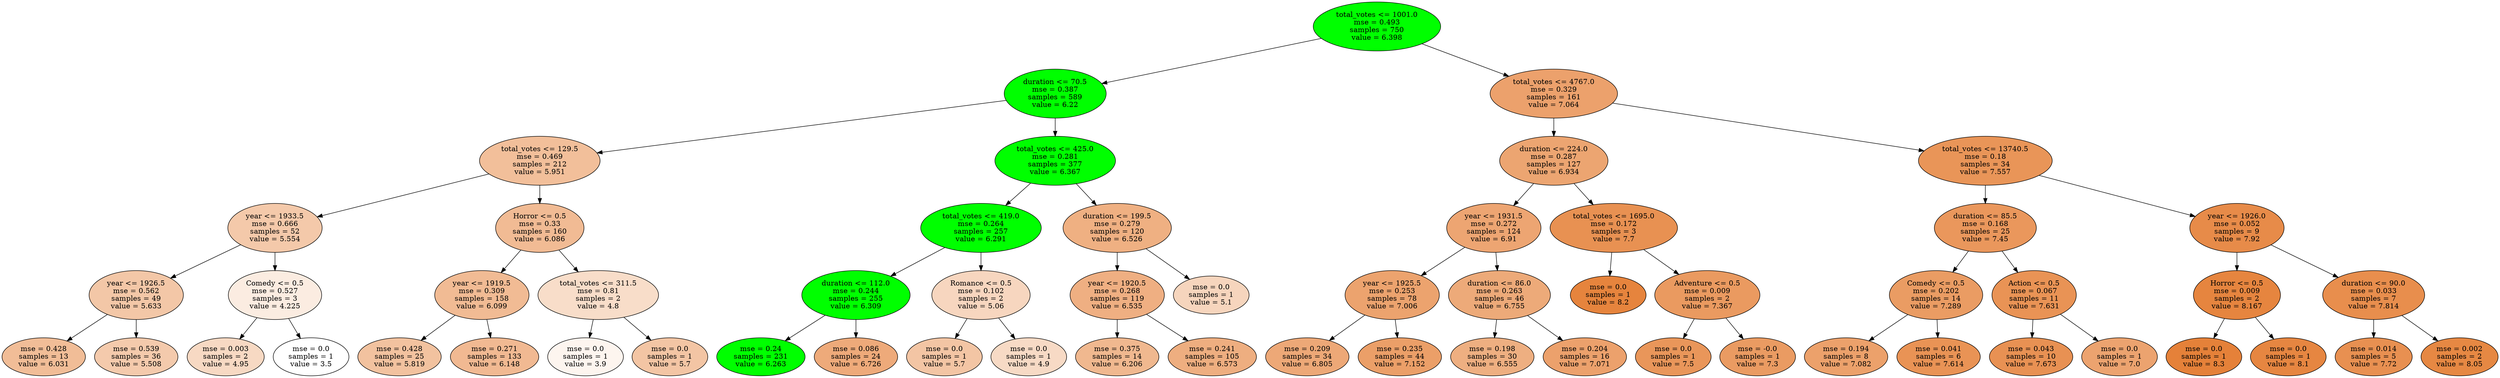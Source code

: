 digraph {
	0 [label="total_votes <= 1001.0\nmse = 0.493\nsamples = 750\nvalue = 6.398" fillcolor=green style=filled]
	1 [label="duration <= 70.5\nmse = 0.387\nsamples = 589\nvalue = 6.22" fillcolor=green style=filled]
	2 [label="total_votes <= 129.5\nmse = 0.469\nsamples = 212\nvalue = 5.951" fillcolor="#f2bf9a" style=filled]
	3 [label="year <= 1933.5\nmse = 0.666\nsamples = 52\nvalue = 5.554" fillcolor="#f4c9aa" style=filled]
	4 [label="year <= 1926.5\nmse = 0.562\nsamples = 49\nvalue = 5.633" fillcolor="#f3c7a7" style=filled]
	5 [label="mse = 0.428\nsamples = 13\nvalue = 6.031" fillcolor="#f1bd97" style=filled]
	6 [label="mse = 0.539\nsamples = 36\nvalue = 5.508" fillcolor="#f4caac" style=filled]
	7 [label="Comedy <= 0.5\nmse = 0.527\nsamples = 3\nvalue = 4.225" fillcolor="#fbece1" style=filled]
	8 [label="mse = 0.003\nsamples = 2\nvalue = 4.95" fillcolor="#f7d9c3" style=filled]
	9 [label="mse = 0.0\nsamples = 1\nvalue = 3.5" fillcolor="#ffffff" style=filled]
	10 [label="Horror <= 0.5\nmse = 0.33\nsamples = 160\nvalue = 6.086" fillcolor="#f1bb94" style=filled]
	11 [label="year <= 1919.5\nmse = 0.309\nsamples = 158\nvalue = 6.099" fillcolor="#f1bb94" style=filled]
	12 [label="mse = 0.428\nsamples = 25\nvalue = 5.819" fillcolor="#f2c29f" style=filled]
	13 [label="mse = 0.271\nsamples = 133\nvalue = 6.148" fillcolor="#f1b992" style=filled]
	14 [label="total_votes <= 311.5\nmse = 0.81\nsamples = 2\nvalue = 4.8" fillcolor="#f8ddc9" style=filled]
	15 [label="mse = 0.0\nsamples = 1\nvalue = 3.9" fillcolor="#fdf5ef" style=filled]
	16 [label="mse = 0.0\nsamples = 1\nvalue = 5.7" fillcolor="#f3c5a4" style=filled]
	17 [label="total_votes <= 425.0\nmse = 0.281\nsamples = 377\nvalue = 6.367" fillcolor=green style=filled]
	18 [label="total_votes <= 419.0\nmse = 0.264\nsamples = 257\nvalue = 6.291" fillcolor=green style=filled]
	19 [label="duration <= 112.0\nmse = 0.244\nsamples = 255\nvalue = 6.309" fillcolor=green style=filled]
	20 [label="mse = 0.24\nsamples = 231\nvalue = 6.263" fillcolor=green style=filled]
	21 [label="mse = 0.086\nsamples = 24\nvalue = 6.726" fillcolor="#eeaa7a" style=filled]
	22 [label="Romance <= 0.5\nmse = 0.102\nsamples = 2\nvalue = 5.06" fillcolor="#f7d6bf" style=filled]
	23 [label="mse = 0.0\nsamples = 1\nvalue = 5.7" fillcolor="#f3c5a4" style=filled]
	24 [label="mse = 0.0\nsamples = 1\nvalue = 4.9" fillcolor="#f7dac5" style=filled]
	25 [label="duration <= 199.5\nmse = 0.279\nsamples = 120\nvalue = 6.526" fillcolor="#efb082" style=filled]
	26 [label="year <= 1920.5\nmse = 0.268\nsamples = 119\nvalue = 6.535" fillcolor="#efaf82" style=filled]
	27 [label="mse = 0.375\nsamples = 14\nvalue = 6.206" fillcolor="#f0b88f" style=filled]
	28 [label="mse = 0.241\nsamples = 105\nvalue = 6.573" fillcolor="#eeae80" style=filled]
	29 [label="mse = 0.0\nsamples = 1\nvalue = 5.1" fillcolor="#f6d5bd" style=filled]
	30 [label="total_votes <= 4767.0\nmse = 0.329\nsamples = 161\nvalue = 7.064" fillcolor="#eca16c" style=filled]
	31 [label="duration <= 224.0\nmse = 0.287\nsamples = 127\nvalue = 6.934" fillcolor="#eca571" style=filled]
	32 [label="year <= 1931.5\nmse = 0.272\nsamples = 124\nvalue = 6.91" fillcolor="#eda572" style=filled]
	33 [label="year <= 1925.5\nmse = 0.253\nsamples = 78\nvalue = 7.006" fillcolor="#eca36e" style=filled]
	34 [label="mse = 0.209\nsamples = 34\nvalue = 6.805" fillcolor="#eda877" style=filled]
	35 [label="mse = 0.235\nsamples = 44\nvalue = 7.152" fillcolor="#eb9f68" style=filled]
	36 [label="duration <= 86.0\nmse = 0.263\nsamples = 46\nvalue = 6.755" fillcolor="#edaa79" style=filled]
	37 [label="mse = 0.198\nsamples = 30\nvalue = 6.555" fillcolor="#eeaf81" style=filled]
	38 [label="mse = 0.204\nsamples = 16\nvalue = 7.071" fillcolor="#eca16c" style=filled]
	39 [label="total_votes <= 1695.0\nmse = 0.172\nsamples = 3\nvalue = 7.7" fillcolor="#e89152" style=filled]
	40 [label="mse = 0.0\nsamples = 1\nvalue = 8.2" fillcolor="#e6843d" style=filled]
	41 [label="Adventure <= 0.5\nmse = 0.009\nsamples = 2\nvalue = 7.367" fillcolor="#ea9a60" style=filled]
	42 [label="mse = 0.0\nsamples = 1\nvalue = 7.5" fillcolor="#e9965a" style=filled]
	43 [label="mse = -0.0\nsamples = 1\nvalue = 7.3" fillcolor="#ea9b62" style=filled]
	44 [label="total_votes <= 13740.5\nmse = 0.18\nsamples = 34\nvalue = 7.557" fillcolor="#e99558" style=filled]
	45 [label="duration <= 85.5\nmse = 0.168\nsamples = 25\nvalue = 7.45" fillcolor="#ea975c" style=filled]
	46 [label="Comedy <= 0.5\nmse = 0.202\nsamples = 14\nvalue = 7.289" fillcolor="#ea9c63" style=filled]
	47 [label="mse = 0.194\nsamples = 8\nvalue = 7.082" fillcolor="#eca16b" style=filled]
	48 [label="mse = 0.041\nsamples = 6\nvalue = 7.614" fillcolor="#e99355" style=filled]
	49 [label="Action <= 0.5\nmse = 0.067\nsamples = 11\nvalue = 7.631" fillcolor="#e99355" style=filled]
	50 [label="mse = 0.043\nsamples = 10\nvalue = 7.673" fillcolor="#e89153" style=filled]
	51 [label="mse = 0.0\nsamples = 1\nvalue = 7.0" fillcolor="#eca36f" style=filled]
	52 [label="year <= 1926.0\nmse = 0.052\nsamples = 9\nvalue = 7.92" fillcolor="#e78b49" style=filled]
	53 [label="Horror <= 0.5\nmse = 0.009\nsamples = 2\nvalue = 8.167" fillcolor="#e6853f" style=filled]
	54 [label="mse = 0.0\nsamples = 1\nvalue = 8.3" fillcolor="#e58139" style=filled]
	55 [label="mse = 0.0\nsamples = 1\nvalue = 8.1" fillcolor="#e68641" style=filled]
	56 [label="duration <= 90.0\nmse = 0.033\nsamples = 7\nvalue = 7.814" fillcolor="#e88e4d" style=filled]
	57 [label="mse = 0.014\nsamples = 5\nvalue = 7.72" fillcolor="#e89051" style=filled]
	58 [label="mse = 0.002\nsamples = 2\nvalue = 8.05" fillcolor="#e68843" style=filled]
	0 -> 1
	1 -> 2
	2 -> 3
	3 -> 4
	4 -> 5
	4 -> 6
	3 -> 7
	7 -> 8
	7 -> 9
	2 -> 10
	10 -> 11
	11 -> 12
	11 -> 13
	10 -> 14
	14 -> 15
	14 -> 16
	1 -> 17
	17 -> 18
	18 -> 19
	19 -> 20
	19 -> 21
	18 -> 22
	22 -> 23
	22 -> 24
	17 -> 25
	25 -> 26
	26 -> 27
	26 -> 28
	25 -> 29
	0 -> 30
	30 -> 31
	31 -> 32
	32 -> 33
	33 -> 34
	33 -> 35
	32 -> 36
	36 -> 37
	36 -> 38
	31 -> 39
	39 -> 40
	39 -> 41
	41 -> 42
	41 -> 43
	30 -> 44
	44 -> 45
	45 -> 46
	46 -> 47
	46 -> 48
	45 -> 49
	49 -> 50
	49 -> 51
	44 -> 52
	52 -> 53
	53 -> 54
	53 -> 55
	52 -> 56
	56 -> 57
	56 -> 58
}
